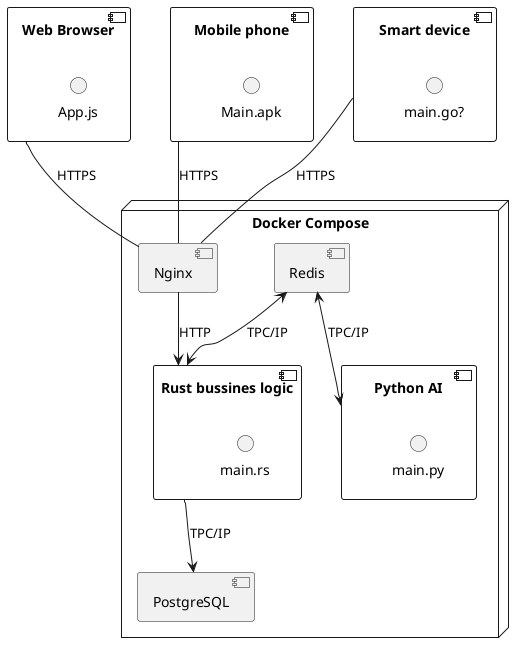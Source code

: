 @startuml

node "Docker Compose" as Server {
    [PostgreSQL]
    [Redis]
    [Nginx]

    component "Python AI" as Python {
     () "main.py"
    } 
    component "Rust bussines logic" as Rust {
     () "main.rs"
    }
}

[Nginx] --> [Rust]: HTTP
[Rust] --> [PostgreSQL]: TPC/IP
[Redis] <--> [Python]: TPC/IP
[Redis] <--> [Rust]: TPC/IP

component "Web Browser" as Web {
    () "App.js"
}

component "Mobile phone" as Phone {
    () "Main.apk"
}

component "Smart device" as IoT {
    () "main.go?"
}

IoT -- Nginx: HTTPS
Web -- Nginx: HTTPS
Phone -- Nginx: HTTPS

@enduml
